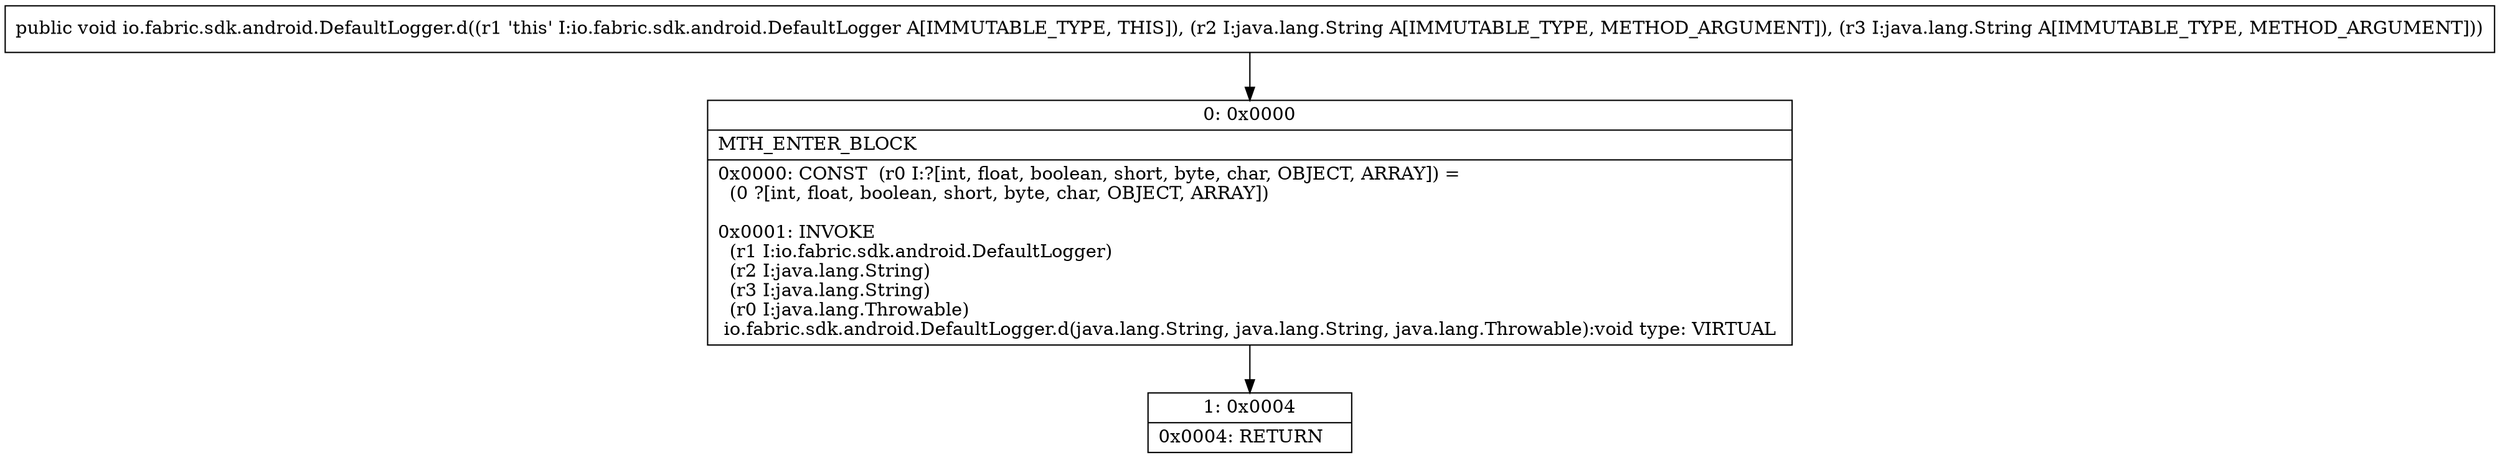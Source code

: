 digraph "CFG forio.fabric.sdk.android.DefaultLogger.d(Ljava\/lang\/String;Ljava\/lang\/String;)V" {
Node_0 [shape=record,label="{0\:\ 0x0000|MTH_ENTER_BLOCK\l|0x0000: CONST  (r0 I:?[int, float, boolean, short, byte, char, OBJECT, ARRAY]) = \l  (0 ?[int, float, boolean, short, byte, char, OBJECT, ARRAY])\l \l0x0001: INVOKE  \l  (r1 I:io.fabric.sdk.android.DefaultLogger)\l  (r2 I:java.lang.String)\l  (r3 I:java.lang.String)\l  (r0 I:java.lang.Throwable)\l io.fabric.sdk.android.DefaultLogger.d(java.lang.String, java.lang.String, java.lang.Throwable):void type: VIRTUAL \l}"];
Node_1 [shape=record,label="{1\:\ 0x0004|0x0004: RETURN   \l}"];
MethodNode[shape=record,label="{public void io.fabric.sdk.android.DefaultLogger.d((r1 'this' I:io.fabric.sdk.android.DefaultLogger A[IMMUTABLE_TYPE, THIS]), (r2 I:java.lang.String A[IMMUTABLE_TYPE, METHOD_ARGUMENT]), (r3 I:java.lang.String A[IMMUTABLE_TYPE, METHOD_ARGUMENT])) }"];
MethodNode -> Node_0;
Node_0 -> Node_1;
}

